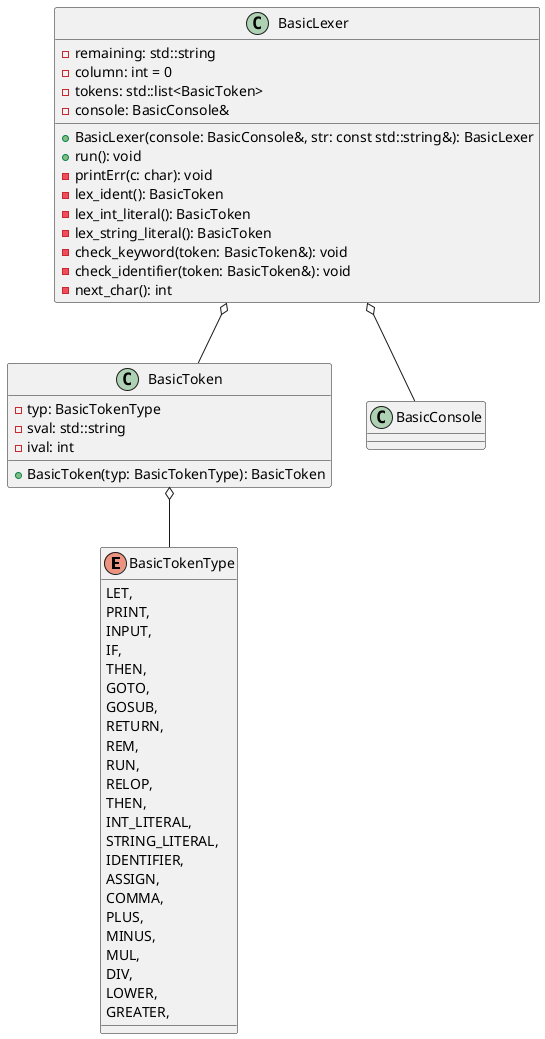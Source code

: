 @startuml Lexer classes
enum BasicTokenType {
    LET,
    PRINT,
    INPUT,
    IF,
    THEN,
    GOTO,
    GOSUB,
    RETURN,
    REM,
    RUN,
    RELOP,
    THEN,
    INT_LITERAL,
    STRING_LITERAL,
    IDENTIFIER,
    ASSIGN,
    COMMA,
    PLUS,
    MINUS,
    MUL,
    DIV,
    LOWER,
    GREATER,
}

class BasicToken {
    - typ: BasicTokenType
    - sval: std::string
    - ival: int
    + BasicToken(typ: BasicTokenType): BasicToken
}

class BasicLexer {
    - remaining: std::string
    - column: int = 0
    - tokens: std::list<BasicToken>
    'console for error reporting
    - console: BasicConsole&
    + BasicLexer(console: BasicConsole&, str: const std::string&): BasicLexer
    + run(): void
    - printErr(c: char): void
    - lex_ident(): BasicToken
    - lex_int_literal(): BasicToken
    - lex_string_literal(): BasicToken
    - check_keyword(token: BasicToken&): void
    - check_identifier(token: BasicToken&): void
    - next_char(): int
}

BasicToken o-- BasicTokenType
BasicLexer o-- BasicConsole
BasicLexer o-- BasicToken

@enduml
